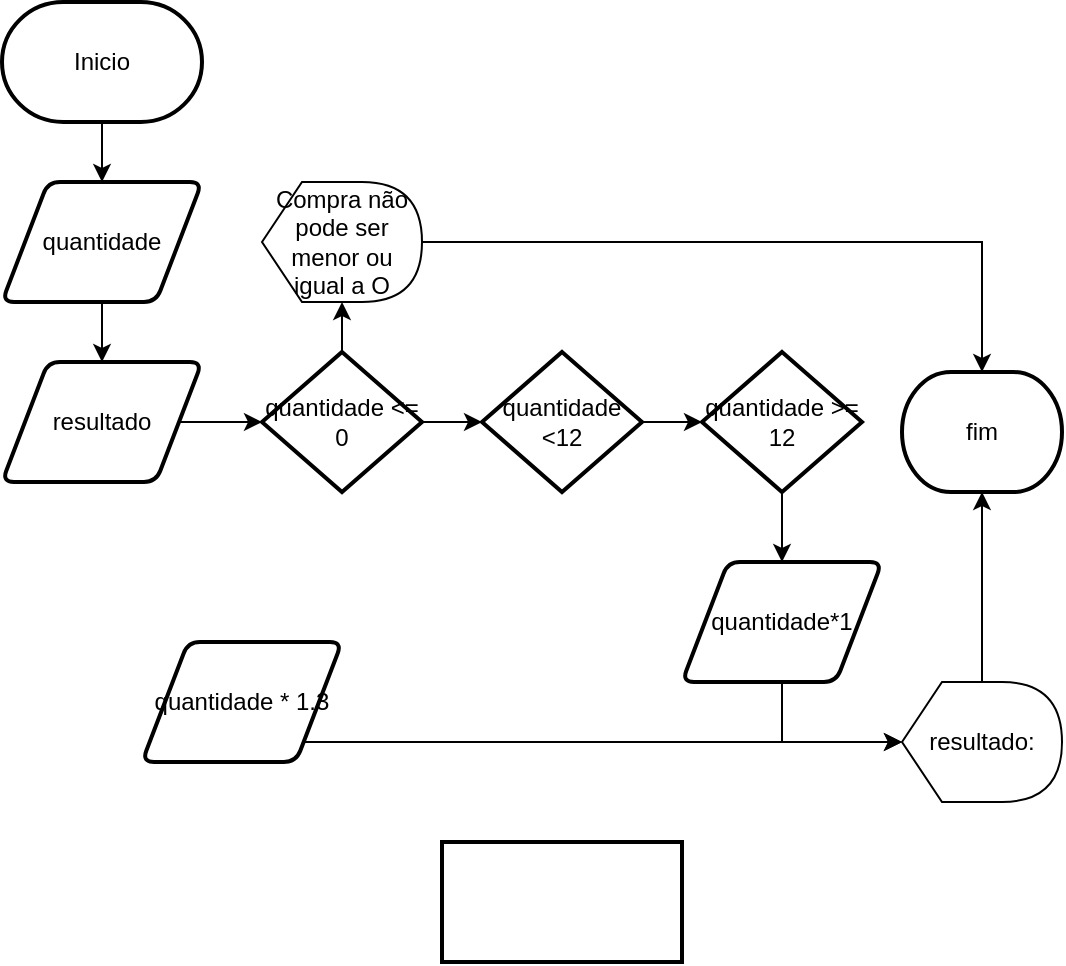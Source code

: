 <mxfile version="21.1.5" type="github">
  <diagram name="Página-1" id="g-y9SnlZ2uHzRrDyMYUF">
    <mxGraphModel dx="1120" dy="484" grid="1" gridSize="10" guides="1" tooltips="1" connect="1" arrows="1" fold="1" page="1" pageScale="1" pageWidth="827" pageHeight="1169" math="0" shadow="0">
      <root>
        <mxCell id="0" />
        <mxCell id="1" parent="0" />
        <mxCell id="a-PyhkYnlChPgB95wnEH-8" style="edgeStyle=orthogonalEdgeStyle;rounded=0;orthogonalLoop=1;jettySize=auto;html=1;" parent="1" source="a-PyhkYnlChPgB95wnEH-1" edge="1">
          <mxGeometry relative="1" as="geometry">
            <mxPoint x="80" y="130" as="targetPoint" />
          </mxGeometry>
        </mxCell>
        <mxCell id="a-PyhkYnlChPgB95wnEH-1" value="Inicio" style="strokeWidth=2;html=1;shape=mxgraph.flowchart.terminator;whiteSpace=wrap;" parent="1" vertex="1">
          <mxGeometry x="30" y="40" width="100" height="60" as="geometry" />
        </mxCell>
        <mxCell id="a-PyhkYnlChPgB95wnEH-9" style="edgeStyle=orthogonalEdgeStyle;rounded=0;orthogonalLoop=1;jettySize=auto;html=1;" parent="1" source="a-PyhkYnlChPgB95wnEH-3" edge="1">
          <mxGeometry relative="1" as="geometry">
            <mxPoint x="80" y="220" as="targetPoint" />
          </mxGeometry>
        </mxCell>
        <mxCell id="a-PyhkYnlChPgB95wnEH-3" value="quantidade" style="shape=parallelogram;html=1;strokeWidth=2;perimeter=parallelogramPerimeter;whiteSpace=wrap;rounded=1;arcSize=12;size=0.23;" parent="1" vertex="1">
          <mxGeometry x="30" y="130" width="100" height="60" as="geometry" />
        </mxCell>
        <mxCell id="a-PyhkYnlChPgB95wnEH-11" style="edgeStyle=orthogonalEdgeStyle;rounded=0;orthogonalLoop=1;jettySize=auto;html=1;" parent="1" source="a-PyhkYnlChPgB95wnEH-5" edge="1">
          <mxGeometry relative="1" as="geometry">
            <mxPoint x="160" y="250" as="targetPoint" />
          </mxGeometry>
        </mxCell>
        <mxCell id="a-PyhkYnlChPgB95wnEH-5" value="resultado" style="shape=parallelogram;html=1;strokeWidth=2;perimeter=parallelogramPerimeter;whiteSpace=wrap;rounded=1;arcSize=12;size=0.23;" parent="1" vertex="1">
          <mxGeometry x="30" y="220" width="100" height="60" as="geometry" />
        </mxCell>
        <mxCell id="a-PyhkYnlChPgB95wnEH-17" style="edgeStyle=orthogonalEdgeStyle;rounded=0;orthogonalLoop=1;jettySize=auto;html=1;" parent="1" source="a-PyhkYnlChPgB95wnEH-13" edge="1">
          <mxGeometry relative="1" as="geometry">
            <mxPoint x="270" y="250" as="targetPoint" />
          </mxGeometry>
        </mxCell>
        <mxCell id="D2Z0qmYtPVozRBrdDt2S-3" style="edgeStyle=orthogonalEdgeStyle;rounded=0;orthogonalLoop=1;jettySize=auto;html=1;entryX=0.5;entryY=0;entryDx=0;entryDy=0;entryPerimeter=0;" parent="1" source="D2Z0qmYtPVozRBrdDt2S-4" target="a-PyhkYnlChPgB95wnEH-41" edge="1">
          <mxGeometry relative="1" as="geometry">
            <mxPoint x="520" y="220" as="targetPoint" />
            <Array as="points">
              <mxPoint x="520" y="160" />
            </Array>
          </mxGeometry>
        </mxCell>
        <mxCell id="D2Z0qmYtPVozRBrdDt2S-7" style="edgeStyle=orthogonalEdgeStyle;rounded=0;orthogonalLoop=1;jettySize=auto;html=1;" parent="1" source="a-PyhkYnlChPgB95wnEH-13" edge="1">
          <mxGeometry relative="1" as="geometry">
            <mxPoint x="200" y="190" as="targetPoint" />
          </mxGeometry>
        </mxCell>
        <mxCell id="a-PyhkYnlChPgB95wnEH-13" value="quantidade &amp;lt;= 0" style="strokeWidth=2;html=1;shape=mxgraph.flowchart.decision;whiteSpace=wrap;" parent="1" vertex="1">
          <mxGeometry x="160" y="215" width="80" height="70" as="geometry" />
        </mxCell>
        <mxCell id="a-PyhkYnlChPgB95wnEH-19" style="edgeStyle=orthogonalEdgeStyle;rounded=0;orthogonalLoop=1;jettySize=auto;html=1;" parent="1" source="a-PyhkYnlChPgB95wnEH-18" edge="1">
          <mxGeometry relative="1" as="geometry">
            <mxPoint x="380" y="250" as="targetPoint" />
          </mxGeometry>
        </mxCell>
        <mxCell id="a-PyhkYnlChPgB95wnEH-18" value="quantidade &amp;lt;12" style="strokeWidth=2;html=1;shape=mxgraph.flowchart.decision;whiteSpace=wrap;" parent="1" vertex="1">
          <mxGeometry x="270" y="215" width="80" height="70" as="geometry" />
        </mxCell>
        <mxCell id="a-PyhkYnlChPgB95wnEH-31" value="" style="edgeStyle=orthogonalEdgeStyle;rounded=0;orthogonalLoop=1;jettySize=auto;html=1;entryX=0.5;entryY=0;entryDx=0;entryDy=0;entryPerimeter=0;" parent="1" source="a-PyhkYnlChPgB95wnEH-20" target="a-PyhkYnlChPgB95wnEH-36" edge="1">
          <mxGeometry relative="1" as="geometry">
            <mxPoint x="420" y="310" as="targetPoint" />
          </mxGeometry>
        </mxCell>
        <mxCell id="a-PyhkYnlChPgB95wnEH-20" value="quantidade &amp;gt;= 12" style="strokeWidth=2;html=1;shape=mxgraph.flowchart.decision;whiteSpace=wrap;" parent="1" vertex="1">
          <mxGeometry x="380" y="215" width="80" height="70" as="geometry" />
        </mxCell>
        <mxCell id="a-PyhkYnlChPgB95wnEH-34" style="edgeStyle=orthogonalEdgeStyle;rounded=0;orthogonalLoop=1;jettySize=auto;html=1;" parent="1" target="a-PyhkYnlChPgB95wnEH-39" edge="1">
          <mxGeometry relative="1" as="geometry">
            <mxPoint x="480" y="400" as="targetPoint" />
            <mxPoint x="420" y="370" as="sourcePoint" />
            <Array as="points">
              <mxPoint x="420" y="410" />
            </Array>
          </mxGeometry>
        </mxCell>
        <mxCell id="a-PyhkYnlChPgB95wnEH-37" style="edgeStyle=orthogonalEdgeStyle;rounded=0;orthogonalLoop=1;jettySize=auto;html=1;entryX=0;entryY=0.5;entryDx=0;entryDy=0;entryPerimeter=0;" parent="1" source="a-PyhkYnlChPgB95wnEH-35" target="a-PyhkYnlChPgB95wnEH-39" edge="1">
          <mxGeometry relative="1" as="geometry">
            <mxPoint x="480" y="400" as="targetPoint" />
            <Array as="points">
              <mxPoint x="310" y="410" />
            </Array>
          </mxGeometry>
        </mxCell>
        <mxCell id="a-PyhkYnlChPgB95wnEH-35" value="quantidade * 1.3" style="shape=parallelogram;html=1;strokeWidth=2;perimeter=parallelogramPerimeter;whiteSpace=wrap;rounded=1;arcSize=12;size=0.23;" parent="1" vertex="1">
          <mxGeometry x="100" y="360" width="100" height="60" as="geometry" />
        </mxCell>
        <mxCell id="a-PyhkYnlChPgB95wnEH-36" value="quantidade*1" style="shape=parallelogram;html=1;strokeWidth=2;perimeter=parallelogramPerimeter;whiteSpace=wrap;rounded=1;arcSize=12;size=0.23;" parent="1" vertex="1">
          <mxGeometry x="370" y="320" width="100" height="60" as="geometry" />
        </mxCell>
        <mxCell id="a-PyhkYnlChPgB95wnEH-40" style="edgeStyle=orthogonalEdgeStyle;rounded=0;orthogonalLoop=1;jettySize=auto;html=1;entryX=0.5;entryY=1;entryDx=0;entryDy=0;entryPerimeter=0;" parent="1" source="a-PyhkYnlChPgB95wnEH-39" target="a-PyhkYnlChPgB95wnEH-41" edge="1">
          <mxGeometry relative="1" as="geometry">
            <mxPoint x="530" y="340" as="targetPoint" />
          </mxGeometry>
        </mxCell>
        <mxCell id="a-PyhkYnlChPgB95wnEH-39" value="resultado:" style="shape=display;whiteSpace=wrap;html=1;" parent="1" vertex="1">
          <mxGeometry x="480" y="380" width="80" height="60" as="geometry" />
        </mxCell>
        <mxCell id="a-PyhkYnlChPgB95wnEH-41" value="fim" style="strokeWidth=2;html=1;shape=mxgraph.flowchart.terminator;whiteSpace=wrap;" parent="1" vertex="1">
          <mxGeometry x="480" y="225" width="80" height="60" as="geometry" />
        </mxCell>
        <mxCell id="D2Z0qmYtPVozRBrdDt2S-4" value="Compra não pode ser menor ou igual a O" style="shape=display;whiteSpace=wrap;html=1;" parent="1" vertex="1">
          <mxGeometry x="160" y="130" width="80" height="60" as="geometry" />
        </mxCell>
        <mxCell id="D2Z0qmYtPVozRBrdDt2S-9" value="" style="rounded=0;whiteSpace=wrap;html=1;strokeWidth=2;" parent="1" vertex="1">
          <mxGeometry x="250" y="460" width="120" height="60" as="geometry" />
        </mxCell>
      </root>
    </mxGraphModel>
  </diagram>
</mxfile>
